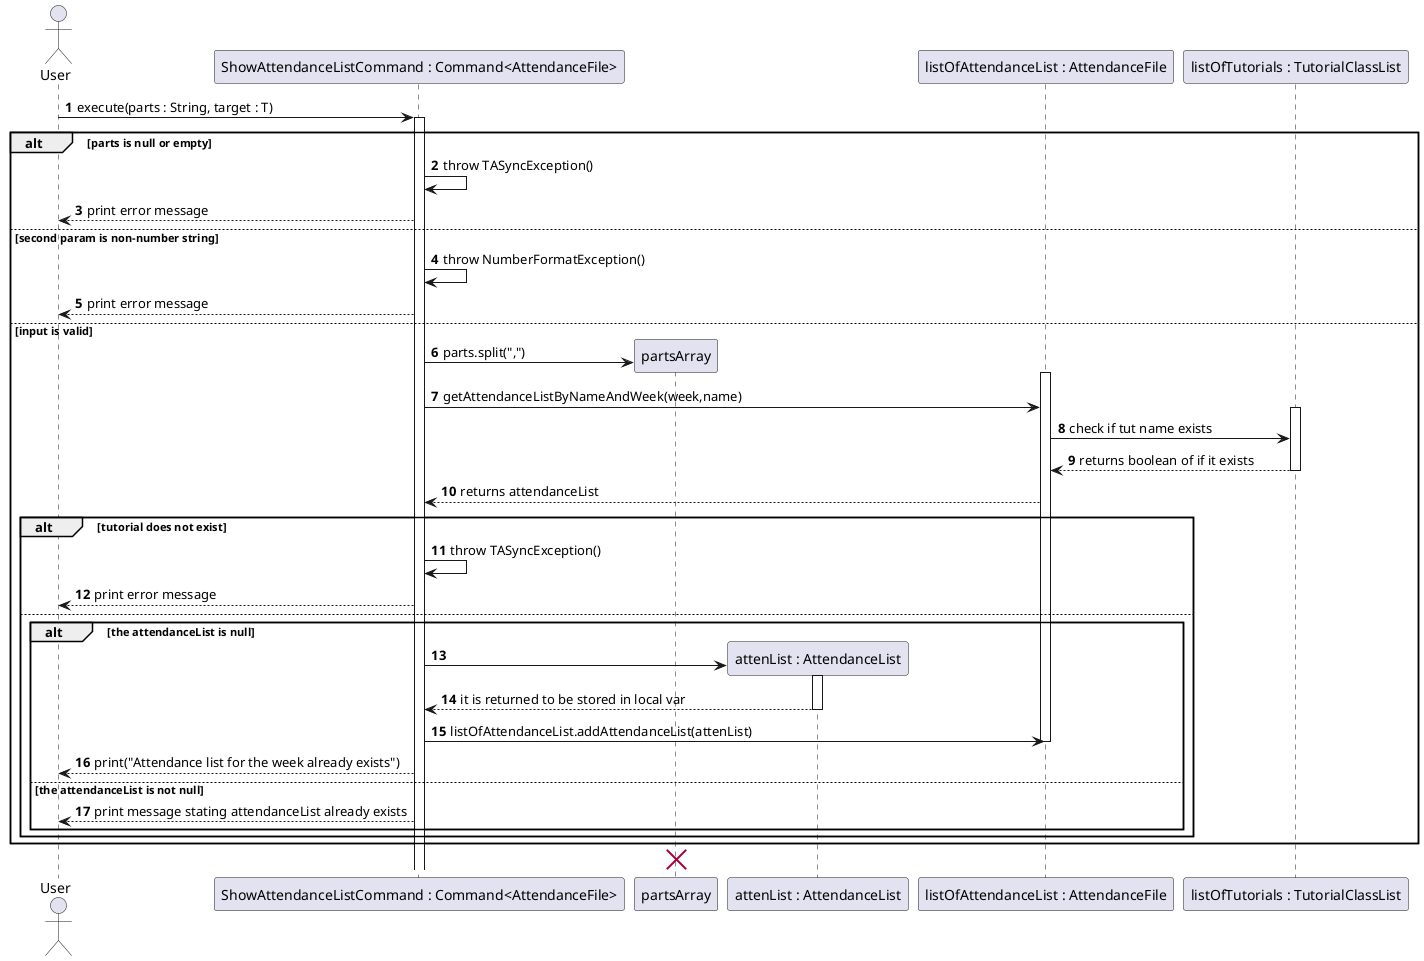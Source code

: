 @startuml
'https://plantuml.com/sequence-diagram

autonumber
actor User
participant "ShowAttendanceListCommand : Command<AttendanceFile>" as command
participant "partsArray" as parts
participant "attenList : AttendanceList" as attenList
participant "listOfAttendanceList : AttendanceFile" as listOfAttendanceList
participant "listOfTutorials : TutorialClassList" as listOfTutorials



User -> command : execute(parts : String, target : T)
activate command
alt parts is null or empty
command -> command : throw TASyncException()
command --> User : print error message
else second param is non-number string
command -> command : throw NumberFormatException()
command --> User : print error message
else input is valid
create parts
command -> parts : parts.split(",")
activate listOfAttendanceList
command -> listOfAttendanceList : getAttendanceListByNameAndWeek(week,name)
activate listOfTutorials
listOfAttendanceList -> listOfTutorials : check if tut name exists
listOfTutorials --> listOfAttendanceList: returns boolean of if it exists
deactivate listOfTutorials

listOfAttendanceList --> command : returns attendanceList
alt tutorial does not exist
command -> command : throw TASyncException()
command --> User : print error message
else
alt the attendanceList is null
create attenList
command -> attenList
activate attenList
attenList --> command : it is returned to be stored in local var
deactivate attenList
command -> listOfAttendanceList : listOfAttendanceList.addAttendanceList(attenList)


deactivate listOfAttendanceList
command --> User : print("Attendance list for the week already exists")
else the attendanceList is not null
command --> User : print message stating attendanceList already exists
end alt
end alt
end alt

destroy parts
@enduml